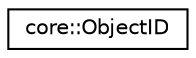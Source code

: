 digraph "Graphical Class Hierarchy"
{
 // LATEX_PDF_SIZE
  edge [fontname="Helvetica",fontsize="10",labelfontname="Helvetica",labelfontsize="10"];
  node [fontname="Helvetica",fontsize="10",shape=record];
  rankdir="LR";
  Node0 [label="core::ObjectID",height=0.2,width=0.4,color="black", fillcolor="white", style="filled",URL="$d9/d00/structcore_1_1ObjectID.html",tooltip=" "];
}
